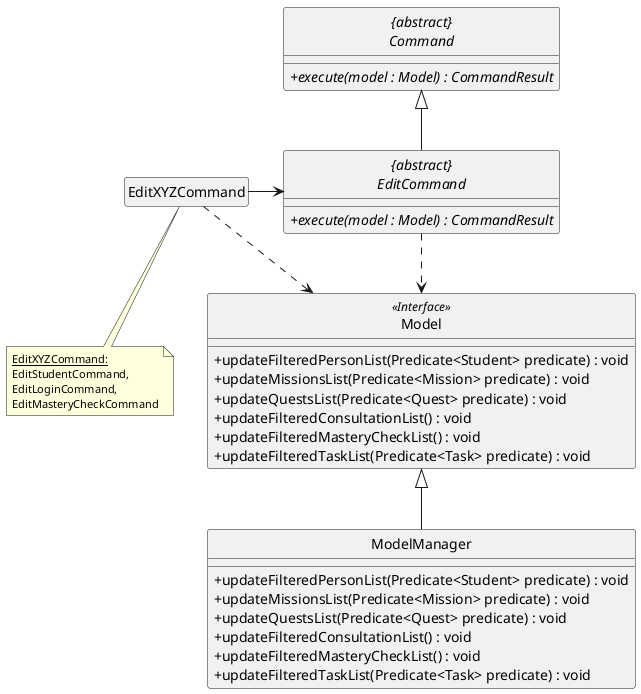 @startuml
skinparam backgroundColor #ffffff
skinparam classAttributeIconSize 0
hide circle

abstract class "{abstract}\nCommand" {
    + {abstract} execute(model : Model) : CommandResult
}

class Model <<Interface>> {
    /' Methods '/
    + updateFilteredPersonList(Predicate<Student> predicate) : void
    + updateMissionsList(Predicate<Mission> predicate) : void
    + updateQuestsList(Predicate<Quest> predicate) : void
    + updateFilteredConsultationList() : void
    + updateFilteredMasteryCheckList() : void
    + updateFilteredTaskList(Predicate<Task> predicate) : void
}

class ModelManager {
    /' Attributes '/

    /' Methods '/
    + updateFilteredPersonList(Predicate<Student> predicate) : void
    + updateMissionsList(Predicate<Mission> predicate) : void
    + updateQuestsList(Predicate<Quest> predicate) : void
    + updateFilteredConsultationList() : void
    + updateFilteredMasteryCheckList() : void
    + updateFilteredTaskList(Predicate<Task> predicate) : void
}

abstract class "{abstract}\nEditCommand"{
    /' Attributes '/

    /' Methods '/
    + {abstract} execute(model : Model) : CommandResult
}

class EditXYZCommand
hide EditXYZCommand attributes
hide EditXYZCommand methods

note as N1
  <size: 11><u>EditXYZCommand:</size>
  <size: 11>EditStudentCommand,</size>
  <size: 11>EditLoginCommand,</size>
  <size: 11>EditMasteryCheckCommand</size>
end note

N1 .up. EditXYZCommand

"{abstract}\nEditCommand" ..> Model
"{abstract}\nEditCommand" --up|> "{abstract}\nCommand"
EditXYZCommand -> "{abstract}\nEditCommand"
"EditXYZCommand" ..> Model
ModelManager --up|> Model
@enduml
